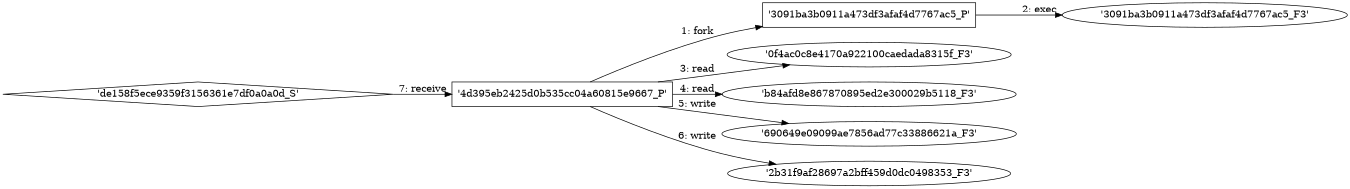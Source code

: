 digraph "D:\Learning\Paper\apt\基于CTI的攻击预警\Dataset\攻击图\ASGfromALLCTI\Threat Roundup for March 29 to April 5.dot" {
rankdir="LR"
size="9"
fixedsize="false"
splines="true"
nodesep=0.3
ranksep=0
fontsize=10
overlap="scalexy"
engine= "neato"
	"'4d395eb2425d0b535cc04a60815e9667_P'" [node_type=Process shape=box]
	"'3091ba3b0911a473df3afaf4d7767ac5_P'" [node_type=Process shape=box]
	"'4d395eb2425d0b535cc04a60815e9667_P'" -> "'3091ba3b0911a473df3afaf4d7767ac5_P'" [label="1: fork"]
	"'3091ba3b0911a473df3afaf4d7767ac5_P'" [node_type=Process shape=box]
	"'3091ba3b0911a473df3afaf4d7767ac5_F3'" [node_type=File shape=ellipse]
	"'3091ba3b0911a473df3afaf4d7767ac5_P'" -> "'3091ba3b0911a473df3afaf4d7767ac5_F3'" [label="2: exec"]
	"'0f4ac0c8e4170a922100caedada8315f_F3'" [node_type=file shape=ellipse]
	"'4d395eb2425d0b535cc04a60815e9667_P'" [node_type=Process shape=box]
	"'4d395eb2425d0b535cc04a60815e9667_P'" -> "'0f4ac0c8e4170a922100caedada8315f_F3'" [label="3: read"]
	"'b84afd8e867870895ed2e300029b5118_F3'" [node_type=file shape=ellipse]
	"'4d395eb2425d0b535cc04a60815e9667_P'" [node_type=Process shape=box]
	"'4d395eb2425d0b535cc04a60815e9667_P'" -> "'b84afd8e867870895ed2e300029b5118_F3'" [label="4: read"]
	"'690649e09099ae7856ad77c33886621a_F3'" [node_type=file shape=ellipse]
	"'4d395eb2425d0b535cc04a60815e9667_P'" [node_type=Process shape=box]
	"'4d395eb2425d0b535cc04a60815e9667_P'" -> "'690649e09099ae7856ad77c33886621a_F3'" [label="5: write"]
	"'2b31f9af28697a2bff459d0dc0498353_F3'" [node_type=file shape=ellipse]
	"'4d395eb2425d0b535cc04a60815e9667_P'" [node_type=Process shape=box]
	"'4d395eb2425d0b535cc04a60815e9667_P'" -> "'2b31f9af28697a2bff459d0dc0498353_F3'" [label="6: write"]
	"'4d395eb2425d0b535cc04a60815e9667_P'" [node_type=Process shape=box]
	"'de158f5ece9359f3156361e7df0a0a0d_S'" [node_type=Socket shape=diamond]
	"'de158f5ece9359f3156361e7df0a0a0d_S'" -> "'4d395eb2425d0b535cc04a60815e9667_P'" [label="7: receive"]
}
